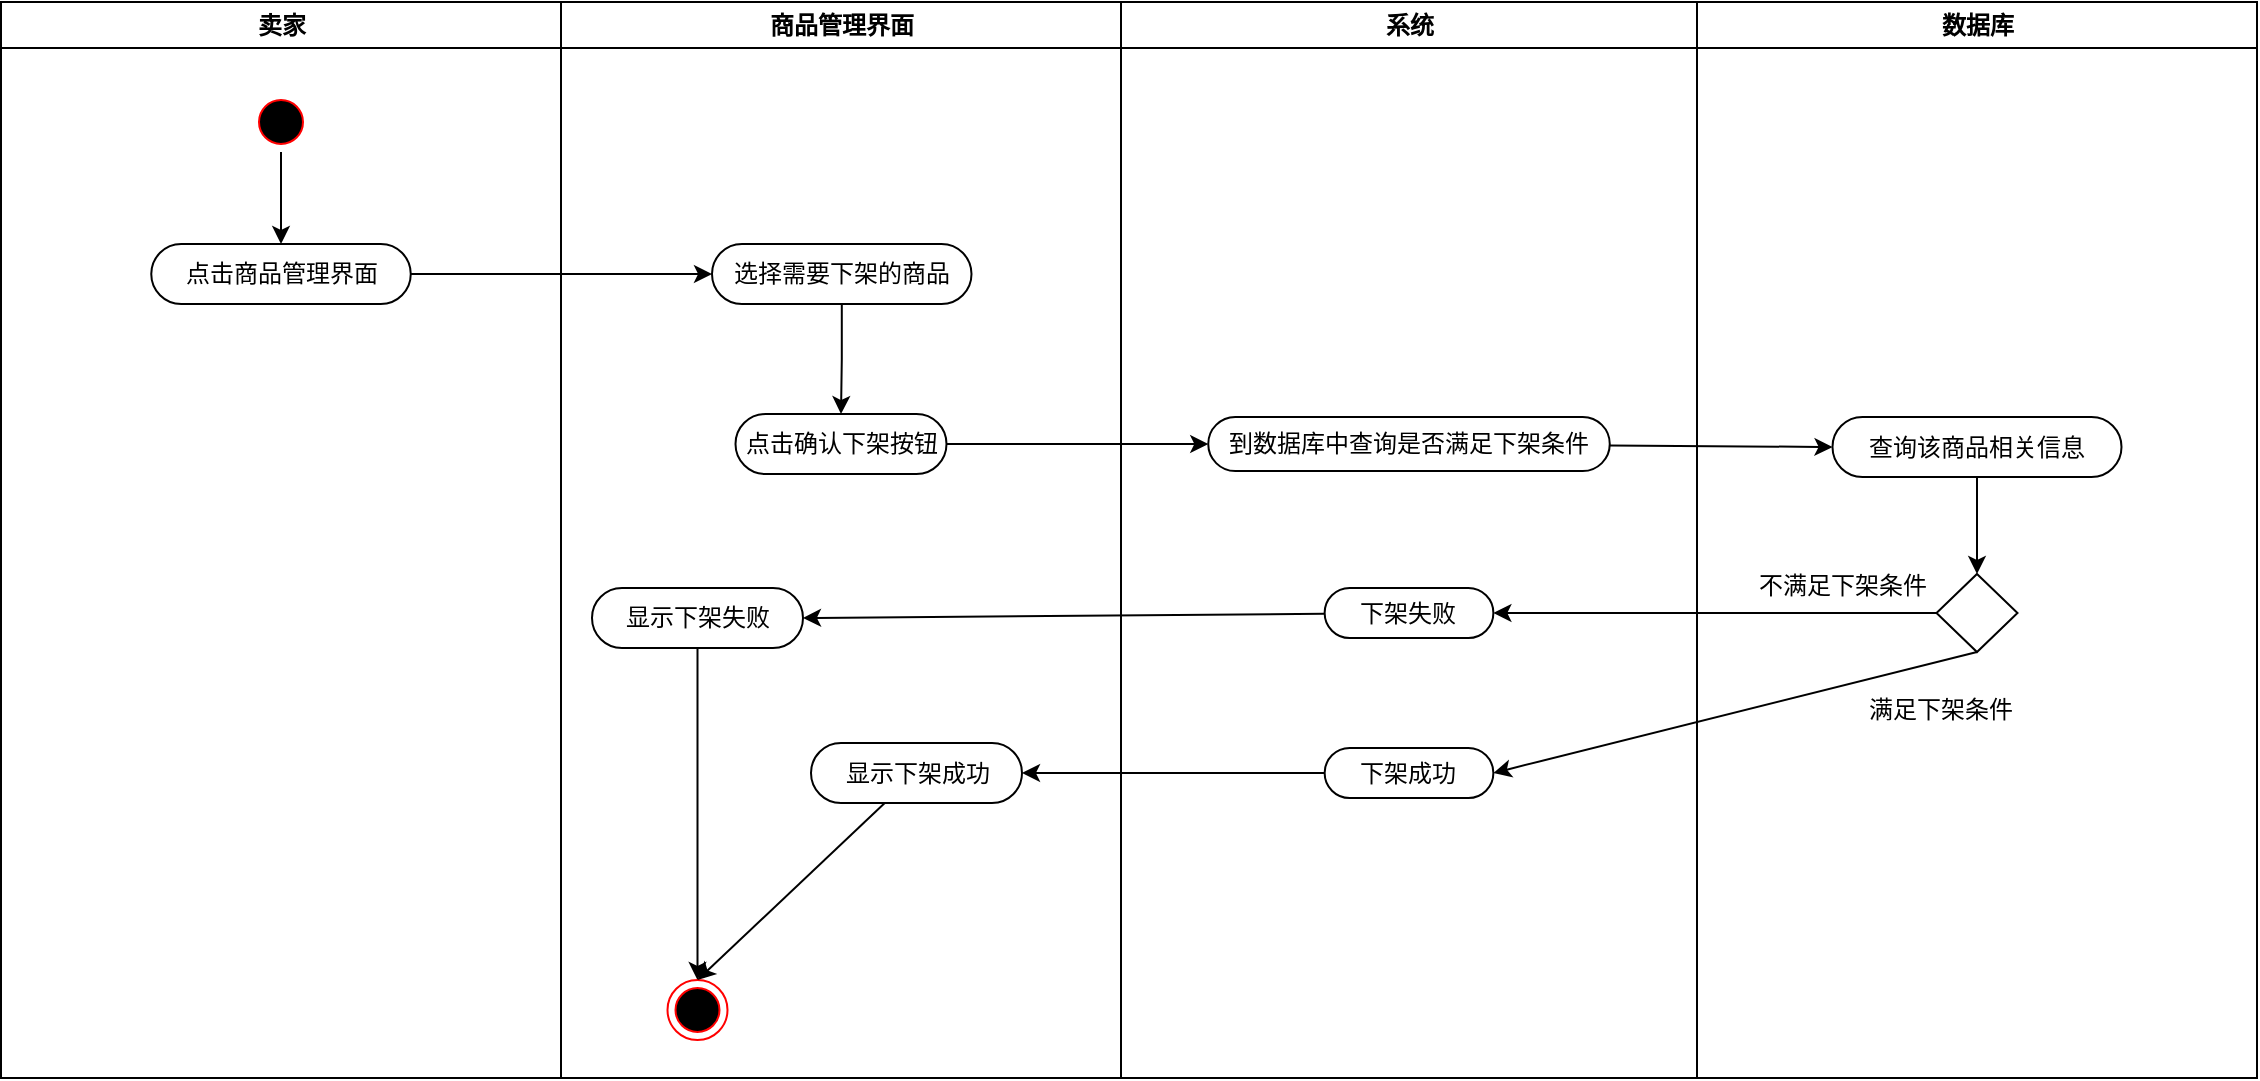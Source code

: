 <mxfile version="17.4.5" type="github">
  <diagram id="v3pNUCT2vnQm8bQTQVUx" name="第 1 页">
    <mxGraphModel dx="1276" dy="611" grid="0" gridSize="10" guides="1" tooltips="1" connect="1" arrows="1" fold="1" page="1" pageScale="1" pageWidth="1169" pageHeight="827" math="0" shadow="0">
      <root>
        <mxCell id="0" />
        <mxCell id="1" parent="0" />
        <mxCell id="vuKDmV6EnGHZobsBWFM1-1" value="卖家" style="swimlane;whiteSpace=wrap" vertex="1" parent="1">
          <mxGeometry x="164.5" y="128" width="280" height="538" as="geometry" />
        </mxCell>
        <mxCell id="vuKDmV6EnGHZobsBWFM1-2" style="edgeStyle=orthogonalEdgeStyle;rounded=0;orthogonalLoop=1;jettySize=auto;html=1;entryX=0.5;entryY=0;entryDx=0;entryDy=0;" edge="1" parent="vuKDmV6EnGHZobsBWFM1-1" source="vuKDmV6EnGHZobsBWFM1-3" target="vuKDmV6EnGHZobsBWFM1-4">
          <mxGeometry relative="1" as="geometry" />
        </mxCell>
        <mxCell id="vuKDmV6EnGHZobsBWFM1-3" value="" style="ellipse;shape=startState;fillColor=#000000;strokeColor=#ff0000;" vertex="1" parent="vuKDmV6EnGHZobsBWFM1-1">
          <mxGeometry x="125" y="45" width="30" height="30" as="geometry" />
        </mxCell>
        <mxCell id="vuKDmV6EnGHZobsBWFM1-4" value="点击商品管理界面" style="rounded=1;whiteSpace=wrap;html=1;arcSize=50;" vertex="1" parent="vuKDmV6EnGHZobsBWFM1-1">
          <mxGeometry x="75.13" y="121" width="129.75" height="30" as="geometry" />
        </mxCell>
        <mxCell id="vuKDmV6EnGHZobsBWFM1-7" value="商品管理界面" style="swimlane;whiteSpace=wrap" vertex="1" parent="1">
          <mxGeometry x="444.5" y="128" width="280" height="538" as="geometry" />
        </mxCell>
        <mxCell id="vuKDmV6EnGHZobsBWFM1-8" style="edgeStyle=orthogonalEdgeStyle;rounded=0;orthogonalLoop=1;jettySize=auto;html=1;entryX=0.5;entryY=0;entryDx=0;entryDy=0;" edge="1" parent="vuKDmV6EnGHZobsBWFM1-7" source="vuKDmV6EnGHZobsBWFM1-9" target="vuKDmV6EnGHZobsBWFM1-10">
          <mxGeometry relative="1" as="geometry" />
        </mxCell>
        <mxCell id="vuKDmV6EnGHZobsBWFM1-9" value="选择需要下架的商品" style="rounded=1;whiteSpace=wrap;html=1;arcSize=50;" vertex="1" parent="vuKDmV6EnGHZobsBWFM1-7">
          <mxGeometry x="75.5" y="121" width="129.75" height="30" as="geometry" />
        </mxCell>
        <mxCell id="vuKDmV6EnGHZobsBWFM1-10" value="点击确认下架按钮" style="rounded=1;whiteSpace=wrap;html=1;arcSize=50;" vertex="1" parent="vuKDmV6EnGHZobsBWFM1-7">
          <mxGeometry x="87.25" y="206" width="105.5" height="30" as="geometry" />
        </mxCell>
        <mxCell id="vuKDmV6EnGHZobsBWFM1-40" style="edgeStyle=none;rounded=0;orthogonalLoop=1;jettySize=auto;html=1;entryX=0.5;entryY=0;entryDx=0;entryDy=0;" edge="1" parent="vuKDmV6EnGHZobsBWFM1-7" source="vuKDmV6EnGHZobsBWFM1-11" target="vuKDmV6EnGHZobsBWFM1-12">
          <mxGeometry relative="1" as="geometry" />
        </mxCell>
        <mxCell id="vuKDmV6EnGHZobsBWFM1-11" value="显示下架失败" style="rounded=1;whiteSpace=wrap;html=1;arcSize=50;" vertex="1" parent="vuKDmV6EnGHZobsBWFM1-7">
          <mxGeometry x="15.5" y="293" width="105.5" height="30" as="geometry" />
        </mxCell>
        <mxCell id="vuKDmV6EnGHZobsBWFM1-12" value="" style="ellipse;html=1;shape=endState;fillColor=#000000;strokeColor=#ff0000;" vertex="1" parent="vuKDmV6EnGHZobsBWFM1-7">
          <mxGeometry x="53.25" y="489" width="30" height="30" as="geometry" />
        </mxCell>
        <mxCell id="vuKDmV6EnGHZobsBWFM1-13" style="edgeStyle=none;rounded=0;orthogonalLoop=1;jettySize=auto;html=1;entryX=0.5;entryY=0;entryDx=0;entryDy=0;" edge="1" parent="vuKDmV6EnGHZobsBWFM1-7" source="vuKDmV6EnGHZobsBWFM1-14" target="vuKDmV6EnGHZobsBWFM1-12">
          <mxGeometry relative="1" as="geometry" />
        </mxCell>
        <mxCell id="vuKDmV6EnGHZobsBWFM1-14" value="显示下架成功" style="rounded=1;whiteSpace=wrap;html=1;arcSize=50;" vertex="1" parent="vuKDmV6EnGHZobsBWFM1-7">
          <mxGeometry x="125" y="370.5" width="105.5" height="30" as="geometry" />
        </mxCell>
        <mxCell id="vuKDmV6EnGHZobsBWFM1-15" value="系统" style="swimlane;whiteSpace=wrap;startSize=23;" vertex="1" parent="1">
          <mxGeometry x="724.5" y="128" width="288" height="538" as="geometry" />
        </mxCell>
        <mxCell id="vuKDmV6EnGHZobsBWFM1-17" value="到数据库中查询是否满足下架条件" style="rounded=1;whiteSpace=wrap;html=1;arcSize=50;" vertex="1" parent="vuKDmV6EnGHZobsBWFM1-15">
          <mxGeometry x="43.63" y="207.5" width="200.75" height="27" as="geometry" />
        </mxCell>
        <mxCell id="vuKDmV6EnGHZobsBWFM1-31" value="下架失败" style="rounded=1;whiteSpace=wrap;html=1;arcSize=50;" vertex="1" parent="vuKDmV6EnGHZobsBWFM1-15">
          <mxGeometry x="101.82" y="293" width="84.37" height="25" as="geometry" />
        </mxCell>
        <mxCell id="vuKDmV6EnGHZobsBWFM1-36" value="下架成功" style="rounded=1;whiteSpace=wrap;html=1;arcSize=50;" vertex="1" parent="vuKDmV6EnGHZobsBWFM1-15">
          <mxGeometry x="101.82" y="373" width="84.37" height="25" as="geometry" />
        </mxCell>
        <mxCell id="vuKDmV6EnGHZobsBWFM1-21" value="数据库" style="swimlane;whiteSpace=wrap" vertex="1" parent="1">
          <mxGeometry x="1012.5" y="128" width="280" height="538" as="geometry" />
        </mxCell>
        <mxCell id="vuKDmV6EnGHZobsBWFM1-30" style="edgeStyle=none;rounded=0;orthogonalLoop=1;jettySize=auto;html=1;entryX=0.5;entryY=0;entryDx=0;entryDy=0;" edge="1" parent="vuKDmV6EnGHZobsBWFM1-21" source="vuKDmV6EnGHZobsBWFM1-22" target="vuKDmV6EnGHZobsBWFM1-18">
          <mxGeometry relative="1" as="geometry" />
        </mxCell>
        <mxCell id="vuKDmV6EnGHZobsBWFM1-22" value="查询该商品相关信息" style="rounded=1;whiteSpace=wrap;html=1;arcSize=50;" vertex="1" parent="vuKDmV6EnGHZobsBWFM1-21">
          <mxGeometry x="67.75" y="207.5" width="144.5" height="30" as="geometry" />
        </mxCell>
        <mxCell id="vuKDmV6EnGHZobsBWFM1-18" value="" style="rhombus;whiteSpace=wrap;html=1;" vertex="1" parent="vuKDmV6EnGHZobsBWFM1-21">
          <mxGeometry x="119.75" y="286" width="40.5" height="39" as="geometry" />
        </mxCell>
        <mxCell id="vuKDmV6EnGHZobsBWFM1-33" value="不满足下架条件" style="text;html=1;align=center;verticalAlign=middle;resizable=0;points=[];autosize=1;strokeColor=none;fillColor=none;" vertex="1" parent="vuKDmV6EnGHZobsBWFM1-21">
          <mxGeometry x="25.75" y="283" width="94" height="18" as="geometry" />
        </mxCell>
        <mxCell id="vuKDmV6EnGHZobsBWFM1-38" value="满足下架条件" style="text;html=1;align=center;verticalAlign=middle;resizable=0;points=[];autosize=1;strokeColor=none;fillColor=none;" vertex="1" parent="vuKDmV6EnGHZobsBWFM1-21">
          <mxGeometry x="80.5" y="345" width="82" height="18" as="geometry" />
        </mxCell>
        <mxCell id="vuKDmV6EnGHZobsBWFM1-23" style="edgeStyle=orthogonalEdgeStyle;rounded=0;orthogonalLoop=1;jettySize=auto;html=1;entryX=0;entryY=0.5;entryDx=0;entryDy=0;" edge="1" parent="1" source="vuKDmV6EnGHZobsBWFM1-4" target="vuKDmV6EnGHZobsBWFM1-9">
          <mxGeometry relative="1" as="geometry" />
        </mxCell>
        <mxCell id="vuKDmV6EnGHZobsBWFM1-24" style="edgeStyle=orthogonalEdgeStyle;rounded=0;orthogonalLoop=1;jettySize=auto;html=1;entryX=0;entryY=0.5;entryDx=0;entryDy=0;" edge="1" parent="1" source="vuKDmV6EnGHZobsBWFM1-10" target="vuKDmV6EnGHZobsBWFM1-17">
          <mxGeometry relative="1" as="geometry" />
        </mxCell>
        <mxCell id="vuKDmV6EnGHZobsBWFM1-29" style="rounded=0;orthogonalLoop=1;jettySize=auto;html=1;entryX=0;entryY=0.5;entryDx=0;entryDy=0;" edge="1" parent="1" source="vuKDmV6EnGHZobsBWFM1-17" target="vuKDmV6EnGHZobsBWFM1-22">
          <mxGeometry relative="1" as="geometry" />
        </mxCell>
        <mxCell id="vuKDmV6EnGHZobsBWFM1-32" style="edgeStyle=none;rounded=0;orthogonalLoop=1;jettySize=auto;html=1;entryX=1;entryY=0.5;entryDx=0;entryDy=0;" edge="1" parent="1" source="vuKDmV6EnGHZobsBWFM1-18" target="vuKDmV6EnGHZobsBWFM1-31">
          <mxGeometry relative="1" as="geometry" />
        </mxCell>
        <mxCell id="vuKDmV6EnGHZobsBWFM1-34" style="edgeStyle=none;rounded=0;orthogonalLoop=1;jettySize=auto;html=1;entryX=1;entryY=0.5;entryDx=0;entryDy=0;" edge="1" parent="1" source="vuKDmV6EnGHZobsBWFM1-31" target="vuKDmV6EnGHZobsBWFM1-11">
          <mxGeometry relative="1" as="geometry" />
        </mxCell>
        <mxCell id="vuKDmV6EnGHZobsBWFM1-37" style="edgeStyle=none;rounded=0;orthogonalLoop=1;jettySize=auto;html=1;entryX=1;entryY=0.5;entryDx=0;entryDy=0;exitX=0.5;exitY=1;exitDx=0;exitDy=0;" edge="1" parent="1" source="vuKDmV6EnGHZobsBWFM1-18" target="vuKDmV6EnGHZobsBWFM1-36">
          <mxGeometry relative="1" as="geometry" />
        </mxCell>
        <mxCell id="vuKDmV6EnGHZobsBWFM1-39" style="edgeStyle=none;rounded=0;orthogonalLoop=1;jettySize=auto;html=1;entryX=1;entryY=0.5;entryDx=0;entryDy=0;" edge="1" parent="1" source="vuKDmV6EnGHZobsBWFM1-36" target="vuKDmV6EnGHZobsBWFM1-14">
          <mxGeometry relative="1" as="geometry" />
        </mxCell>
      </root>
    </mxGraphModel>
  </diagram>
</mxfile>
